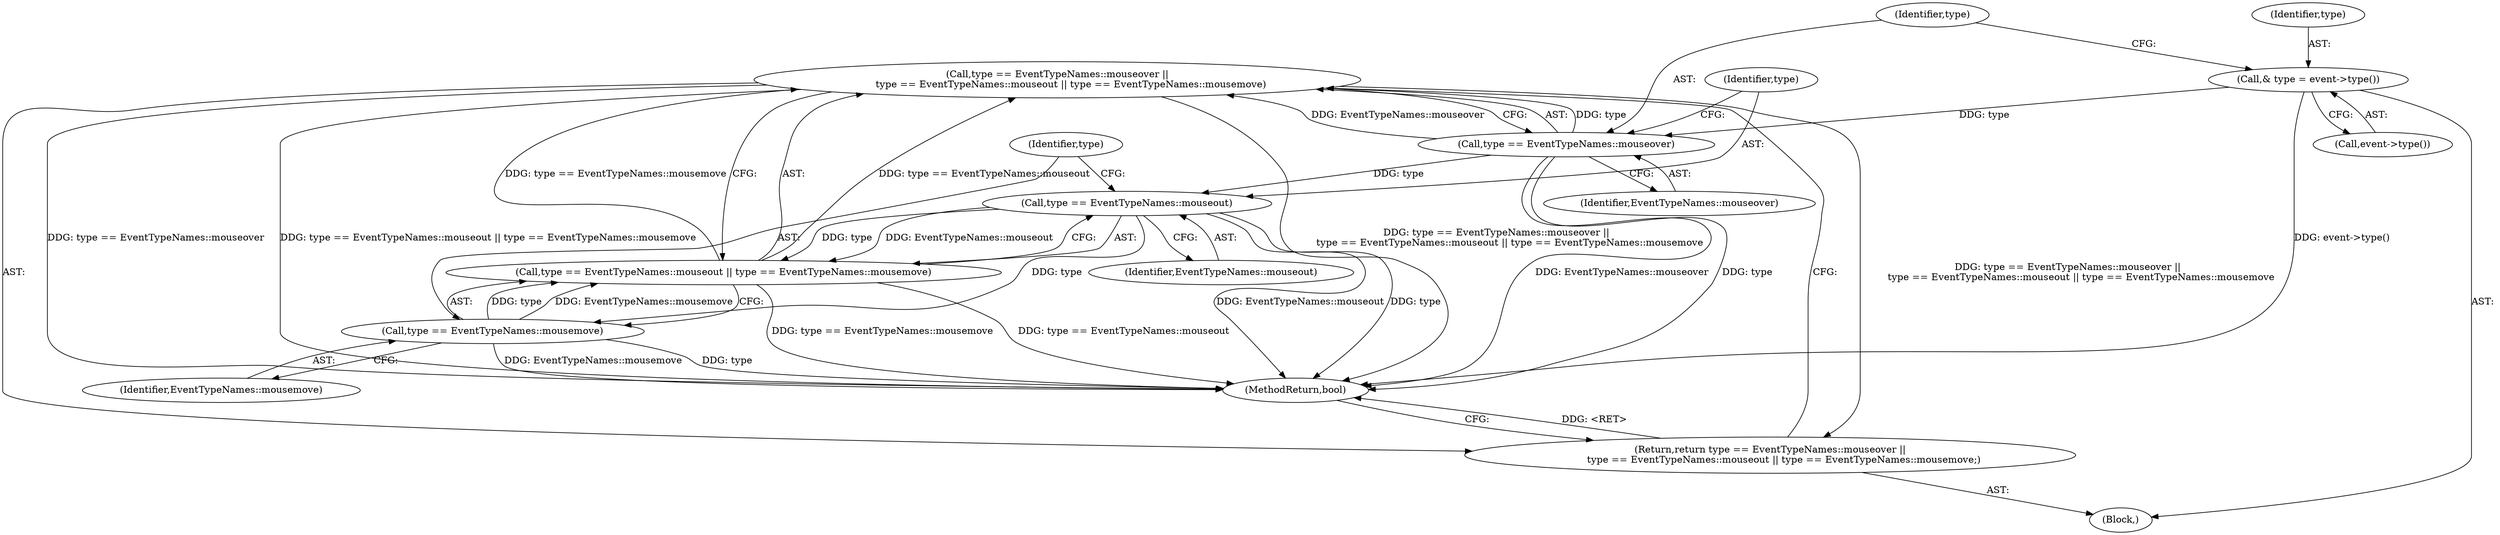 digraph "1_Chrome_74fce5949bdf05a92c2bc0bd98e6e3e977c55376_1@API" {
"1000128" [label="(Call,type == EventTypeNames::mouseover ||\n         type == EventTypeNames::mouseout || type == EventTypeNames::mousemove)"];
"1000129" [label="(Call,type == EventTypeNames::mouseover)"];
"1000124" [label="(Call,& type = event->type())"];
"1000132" [label="(Call,type == EventTypeNames::mouseout || type == EventTypeNames::mousemove)"];
"1000133" [label="(Call,type == EventTypeNames::mouseout)"];
"1000136" [label="(Call,type == EventTypeNames::mousemove)"];
"1000127" [label="(Return,return type == EventTypeNames::mouseover ||\n         type == EventTypeNames::mouseout || type == EventTypeNames::mousemove;)"];
"1000137" [label="(Identifier,type)"];
"1000127" [label="(Return,return type == EventTypeNames::mouseover ||\n         type == EventTypeNames::mouseout || type == EventTypeNames::mousemove;)"];
"1000134" [label="(Identifier,type)"];
"1000124" [label="(Call,& type = event->type())"];
"1000136" [label="(Call,type == EventTypeNames::mousemove)"];
"1000131" [label="(Identifier,EventTypeNames::mouseover)"];
"1000132" [label="(Call,type == EventTypeNames::mouseout || type == EventTypeNames::mousemove)"];
"1000126" [label="(Call,event->type())"];
"1000103" [label="(Block,)"];
"1000135" [label="(Identifier,EventTypeNames::mouseout)"];
"1000139" [label="(MethodReturn,bool)"];
"1000129" [label="(Call,type == EventTypeNames::mouseover)"];
"1000125" [label="(Identifier,type)"];
"1000128" [label="(Call,type == EventTypeNames::mouseover ||\n         type == EventTypeNames::mouseout || type == EventTypeNames::mousemove)"];
"1000133" [label="(Call,type == EventTypeNames::mouseout)"];
"1000138" [label="(Identifier,EventTypeNames::mousemove)"];
"1000130" [label="(Identifier,type)"];
"1000128" -> "1000127"  [label="AST: "];
"1000128" -> "1000129"  [label="CFG: "];
"1000128" -> "1000132"  [label="CFG: "];
"1000129" -> "1000128"  [label="AST: "];
"1000132" -> "1000128"  [label="AST: "];
"1000127" -> "1000128"  [label="CFG: "];
"1000128" -> "1000139"  [label="DDG: type == EventTypeNames::mouseout || type == EventTypeNames::mousemove"];
"1000128" -> "1000139"  [label="DDG: type == EventTypeNames::mouseover"];
"1000128" -> "1000139"  [label="DDG: type == EventTypeNames::mouseover ||\n         type == EventTypeNames::mouseout || type == EventTypeNames::mousemove"];
"1000128" -> "1000127"  [label="DDG: type == EventTypeNames::mouseover ||\n         type == EventTypeNames::mouseout || type == EventTypeNames::mousemove"];
"1000129" -> "1000128"  [label="DDG: type"];
"1000129" -> "1000128"  [label="DDG: EventTypeNames::mouseover"];
"1000132" -> "1000128"  [label="DDG: type == EventTypeNames::mouseout"];
"1000132" -> "1000128"  [label="DDG: type == EventTypeNames::mousemove"];
"1000129" -> "1000131"  [label="CFG: "];
"1000130" -> "1000129"  [label="AST: "];
"1000131" -> "1000129"  [label="AST: "];
"1000134" -> "1000129"  [label="CFG: "];
"1000129" -> "1000139"  [label="DDG: type"];
"1000129" -> "1000139"  [label="DDG: EventTypeNames::mouseover"];
"1000124" -> "1000129"  [label="DDG: type"];
"1000129" -> "1000133"  [label="DDG: type"];
"1000124" -> "1000103"  [label="AST: "];
"1000124" -> "1000126"  [label="CFG: "];
"1000125" -> "1000124"  [label="AST: "];
"1000126" -> "1000124"  [label="AST: "];
"1000130" -> "1000124"  [label="CFG: "];
"1000124" -> "1000139"  [label="DDG: event->type()"];
"1000132" -> "1000133"  [label="CFG: "];
"1000132" -> "1000136"  [label="CFG: "];
"1000133" -> "1000132"  [label="AST: "];
"1000136" -> "1000132"  [label="AST: "];
"1000132" -> "1000139"  [label="DDG: type == EventTypeNames::mousemove"];
"1000132" -> "1000139"  [label="DDG: type == EventTypeNames::mouseout"];
"1000133" -> "1000132"  [label="DDG: type"];
"1000133" -> "1000132"  [label="DDG: EventTypeNames::mouseout"];
"1000136" -> "1000132"  [label="DDG: type"];
"1000136" -> "1000132"  [label="DDG: EventTypeNames::mousemove"];
"1000133" -> "1000135"  [label="CFG: "];
"1000134" -> "1000133"  [label="AST: "];
"1000135" -> "1000133"  [label="AST: "];
"1000137" -> "1000133"  [label="CFG: "];
"1000133" -> "1000139"  [label="DDG: type"];
"1000133" -> "1000139"  [label="DDG: EventTypeNames::mouseout"];
"1000133" -> "1000136"  [label="DDG: type"];
"1000136" -> "1000138"  [label="CFG: "];
"1000137" -> "1000136"  [label="AST: "];
"1000138" -> "1000136"  [label="AST: "];
"1000136" -> "1000139"  [label="DDG: EventTypeNames::mousemove"];
"1000136" -> "1000139"  [label="DDG: type"];
"1000127" -> "1000103"  [label="AST: "];
"1000139" -> "1000127"  [label="CFG: "];
"1000127" -> "1000139"  [label="DDG: <RET>"];
}
